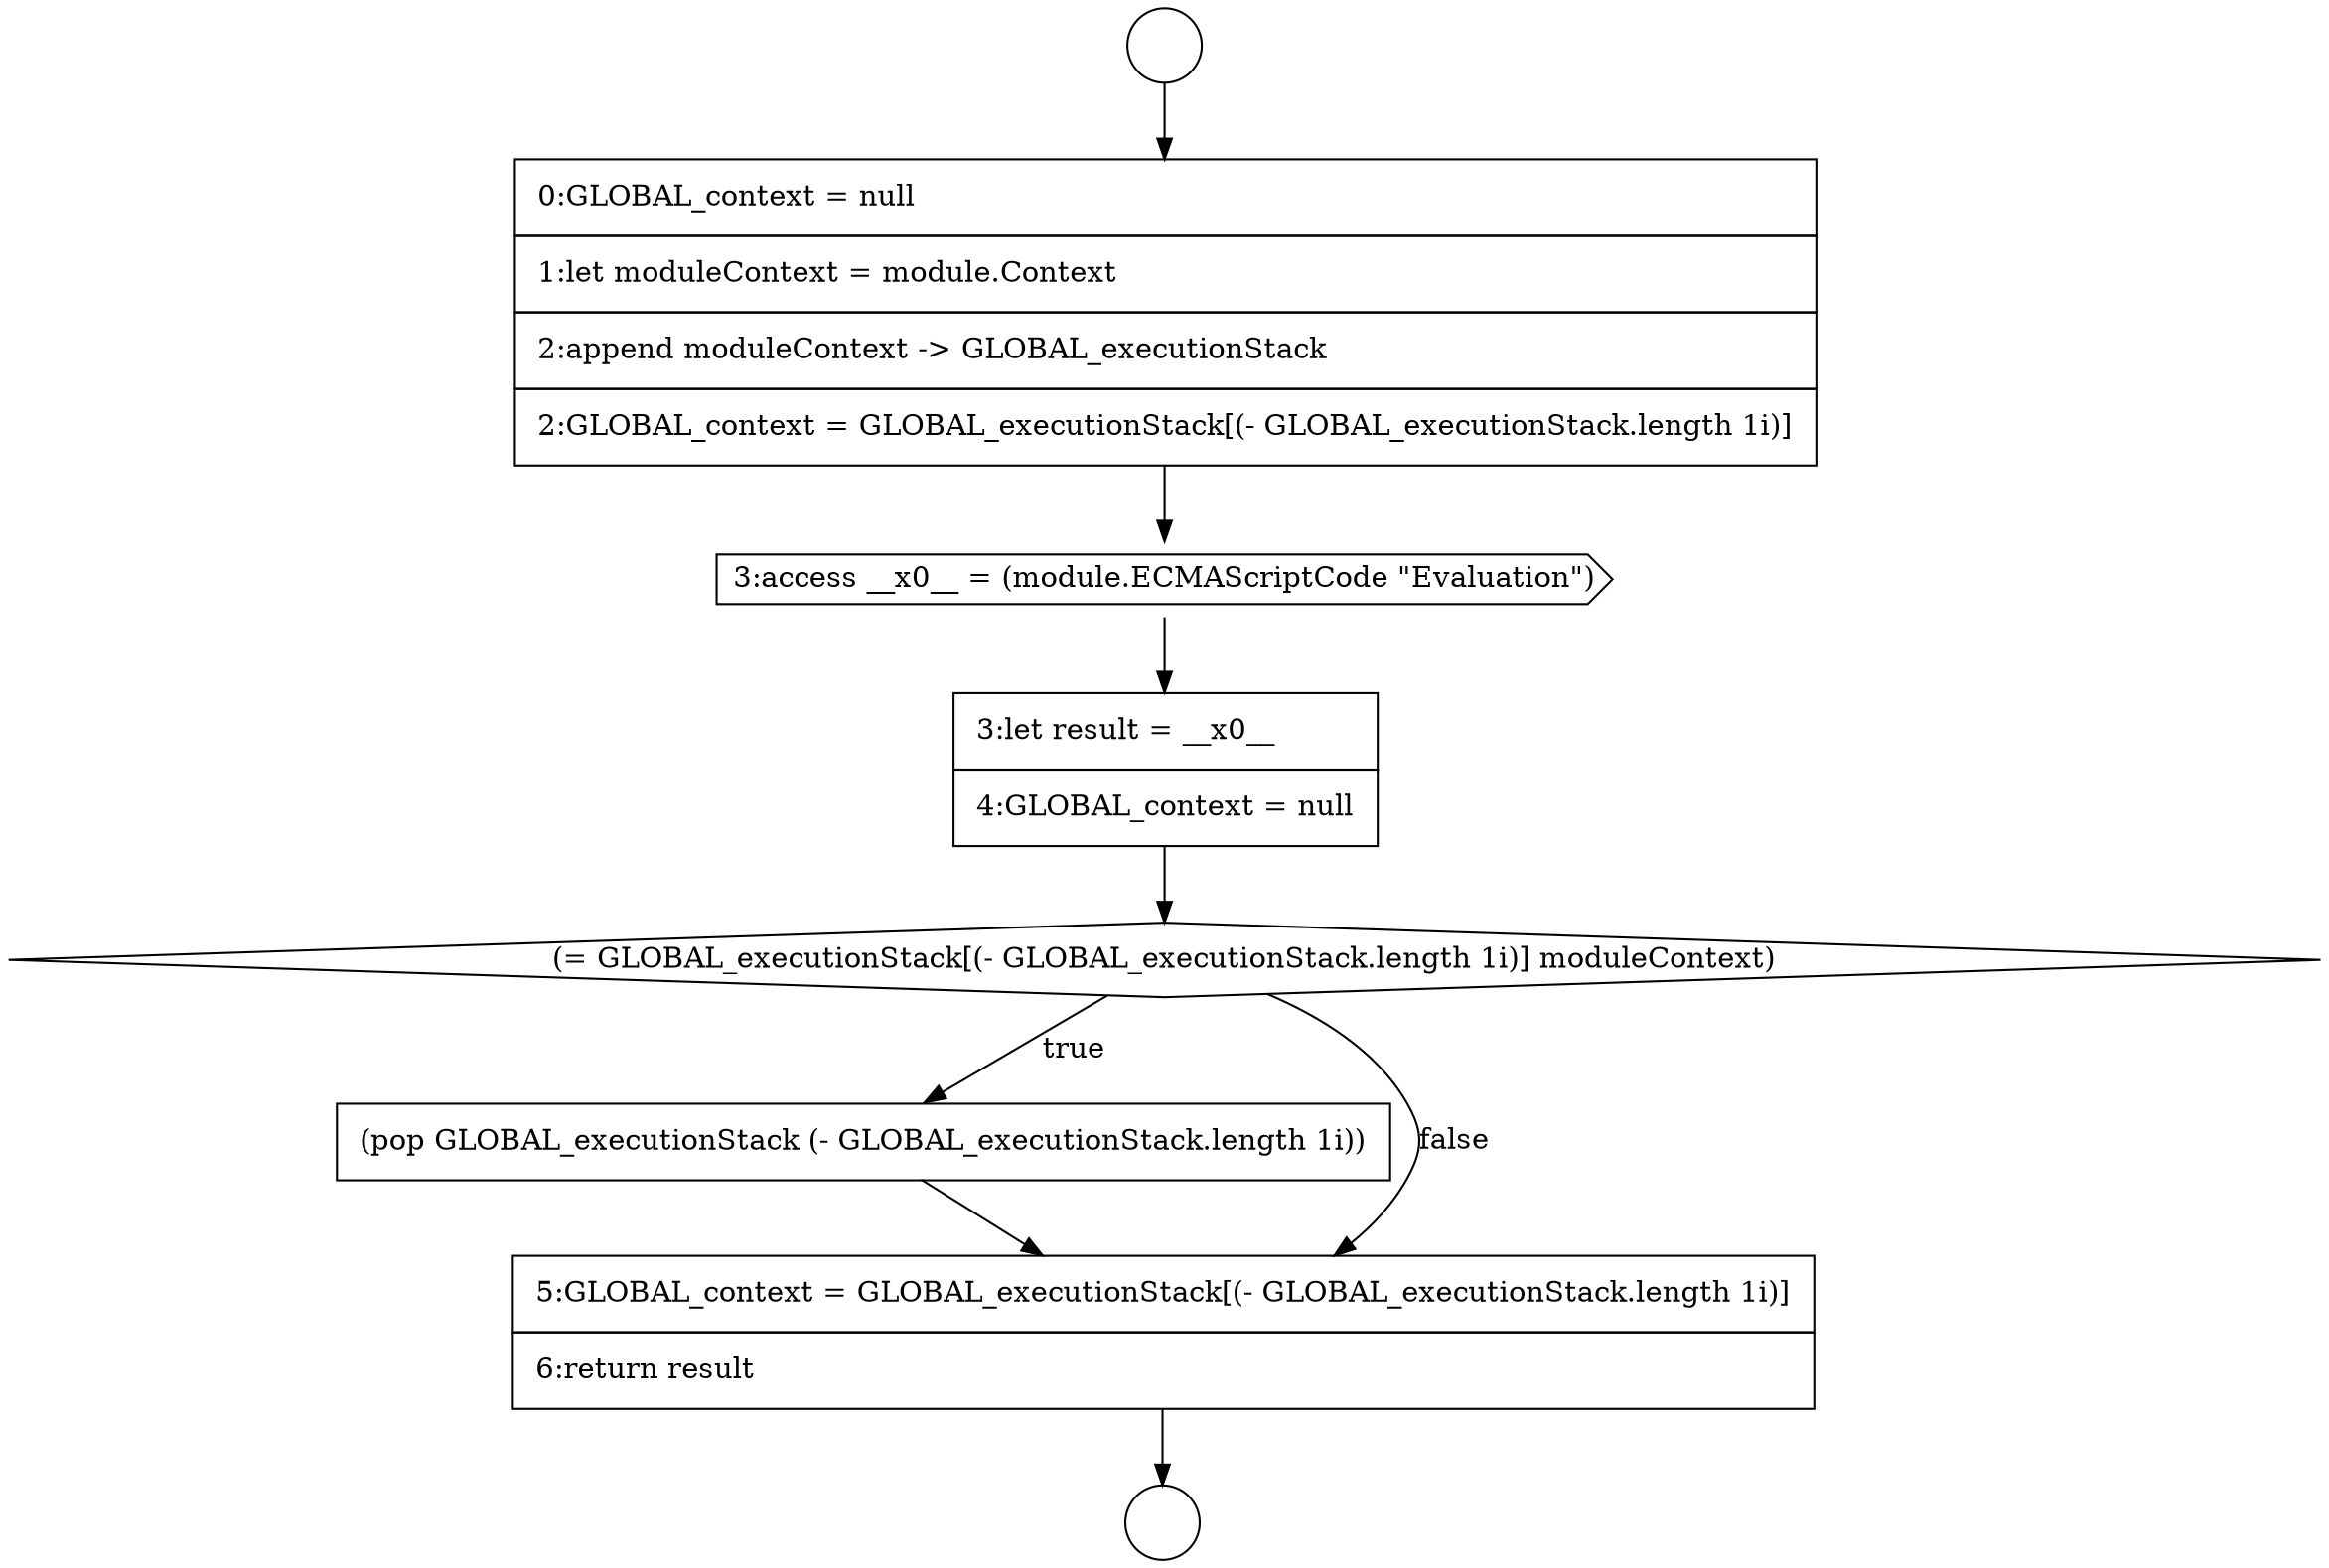 digraph {
  node11100 [shape=none, margin=0, label=<<font color="black">
    <table border="0" cellborder="1" cellspacing="0" cellpadding="10">
      <tr><td align="left">0:GLOBAL_context = null</td></tr>
      <tr><td align="left">1:let moduleContext = module.Context</td></tr>
      <tr><td align="left">2:append moduleContext -&gt; GLOBAL_executionStack</td></tr>
      <tr><td align="left">2:GLOBAL_context = GLOBAL_executionStack[(- GLOBAL_executionStack.length 1i)]</td></tr>
    </table>
  </font>> color="black" fillcolor="white" style=filled]
  node11104 [shape=none, margin=0, label=<<font color="black">
    <table border="0" cellborder="1" cellspacing="0" cellpadding="10">
      <tr><td align="left">(pop GLOBAL_executionStack (- GLOBAL_executionStack.length 1i))</td></tr>
    </table>
  </font>> color="black" fillcolor="white" style=filled]
  node11101 [shape=cds, label=<<font color="black">3:access __x0__ = (module.ECMAScriptCode &quot;Evaluation&quot;)</font>> color="black" fillcolor="white" style=filled]
  node11105 [shape=none, margin=0, label=<<font color="black">
    <table border="0" cellborder="1" cellspacing="0" cellpadding="10">
      <tr><td align="left">5:GLOBAL_context = GLOBAL_executionStack[(- GLOBAL_executionStack.length 1i)]</td></tr>
      <tr><td align="left">6:return result</td></tr>
    </table>
  </font>> color="black" fillcolor="white" style=filled]
  node11102 [shape=none, margin=0, label=<<font color="black">
    <table border="0" cellborder="1" cellspacing="0" cellpadding="10">
      <tr><td align="left">3:let result = __x0__</td></tr>
      <tr><td align="left">4:GLOBAL_context = null</td></tr>
    </table>
  </font>> color="black" fillcolor="white" style=filled]
  node11098 [shape=circle label=" " color="black" fillcolor="white" style=filled]
  node11099 [shape=circle label=" " color="black" fillcolor="white" style=filled]
  node11103 [shape=diamond, label=<<font color="black">(= GLOBAL_executionStack[(- GLOBAL_executionStack.length 1i)] moduleContext)</font>> color="black" fillcolor="white" style=filled]
  node11105 -> node11099 [ color="black"]
  node11101 -> node11102 [ color="black"]
  node11103 -> node11104 [label=<<font color="black">true</font>> color="black"]
  node11103 -> node11105 [label=<<font color="black">false</font>> color="black"]
  node11098 -> node11100 [ color="black"]
  node11104 -> node11105 [ color="black"]
  node11100 -> node11101 [ color="black"]
  node11102 -> node11103 [ color="black"]
}
